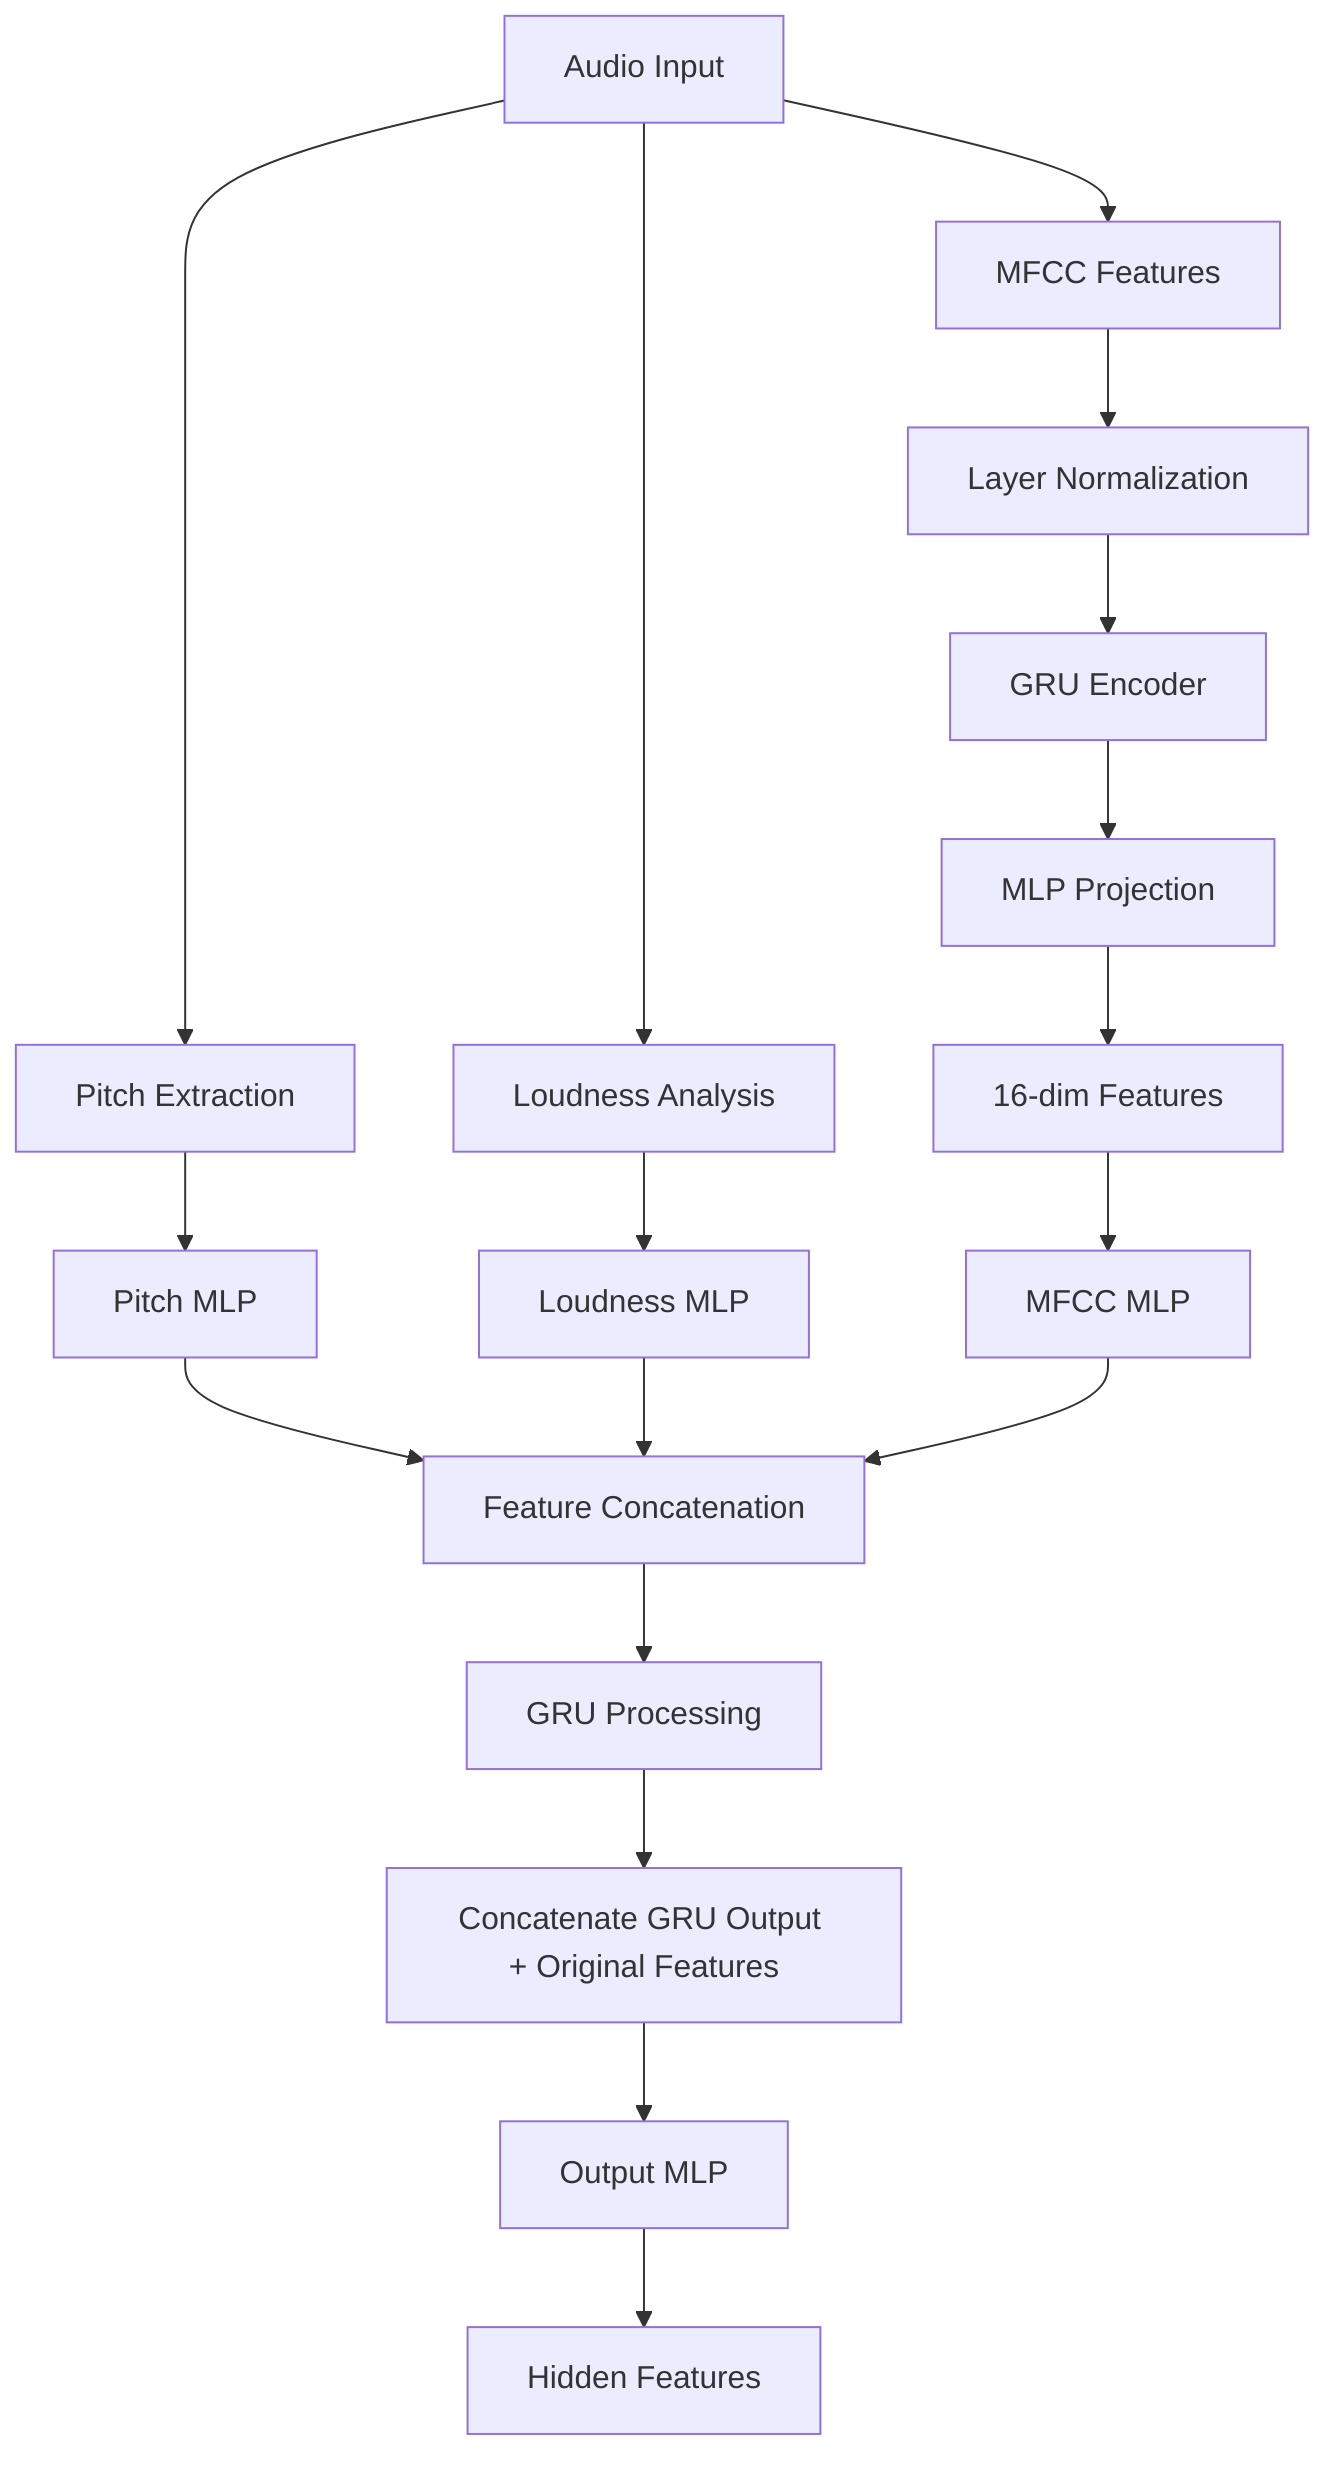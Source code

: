 flowchart TD
    A[Audio Input] --> B[MFCC Features]
    A --> C[Pitch Extraction]
    A --> D[Loudness Analysis]
    
    B --> E[Layer Normalization]
    E --> F[GRU Encoder]
    F --> G[MLP Projection]
    G --> H[16-dim Features]
    
    C --> I[Pitch MLP]
    D --> J[Loudness MLP]
    H --> K[MFCC MLP]
    
    I --> L[Feature Concatenation]
    J --> L
    K --> L
    
    L --> M[GRU Processing]
    M --> N[Concatenate GRU Output + Original Features]
    N --> O[Output MLP]
    O --> P[Hidden Features]